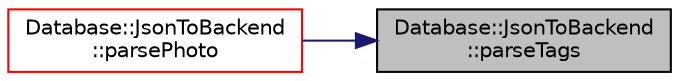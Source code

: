 digraph "Database::JsonToBackend::parseTags"
{
 // LATEX_PDF_SIZE
  edge [fontname="Helvetica",fontsize="10",labelfontname="Helvetica",labelfontsize="10"];
  node [fontname="Helvetica",fontsize="10",shape=record];
  rankdir="RL";
  Node1 [label="Database::JsonToBackend\l::parseTags",height=0.2,width=0.4,color="black", fillcolor="grey75", style="filled", fontcolor="black",tooltip=" "];
  Node1 -> Node2 [dir="back",color="midnightblue",fontsize="10",style="solid",fontname="Helvetica"];
  Node2 [label="Database::JsonToBackend\l::parsePhoto",height=0.2,width=0.4,color="red", fillcolor="white", style="filled",URL="$class_database_1_1_json_to_backend.html#a312265e80dffd02c61315a8f265e4067",tooltip=" "];
}
